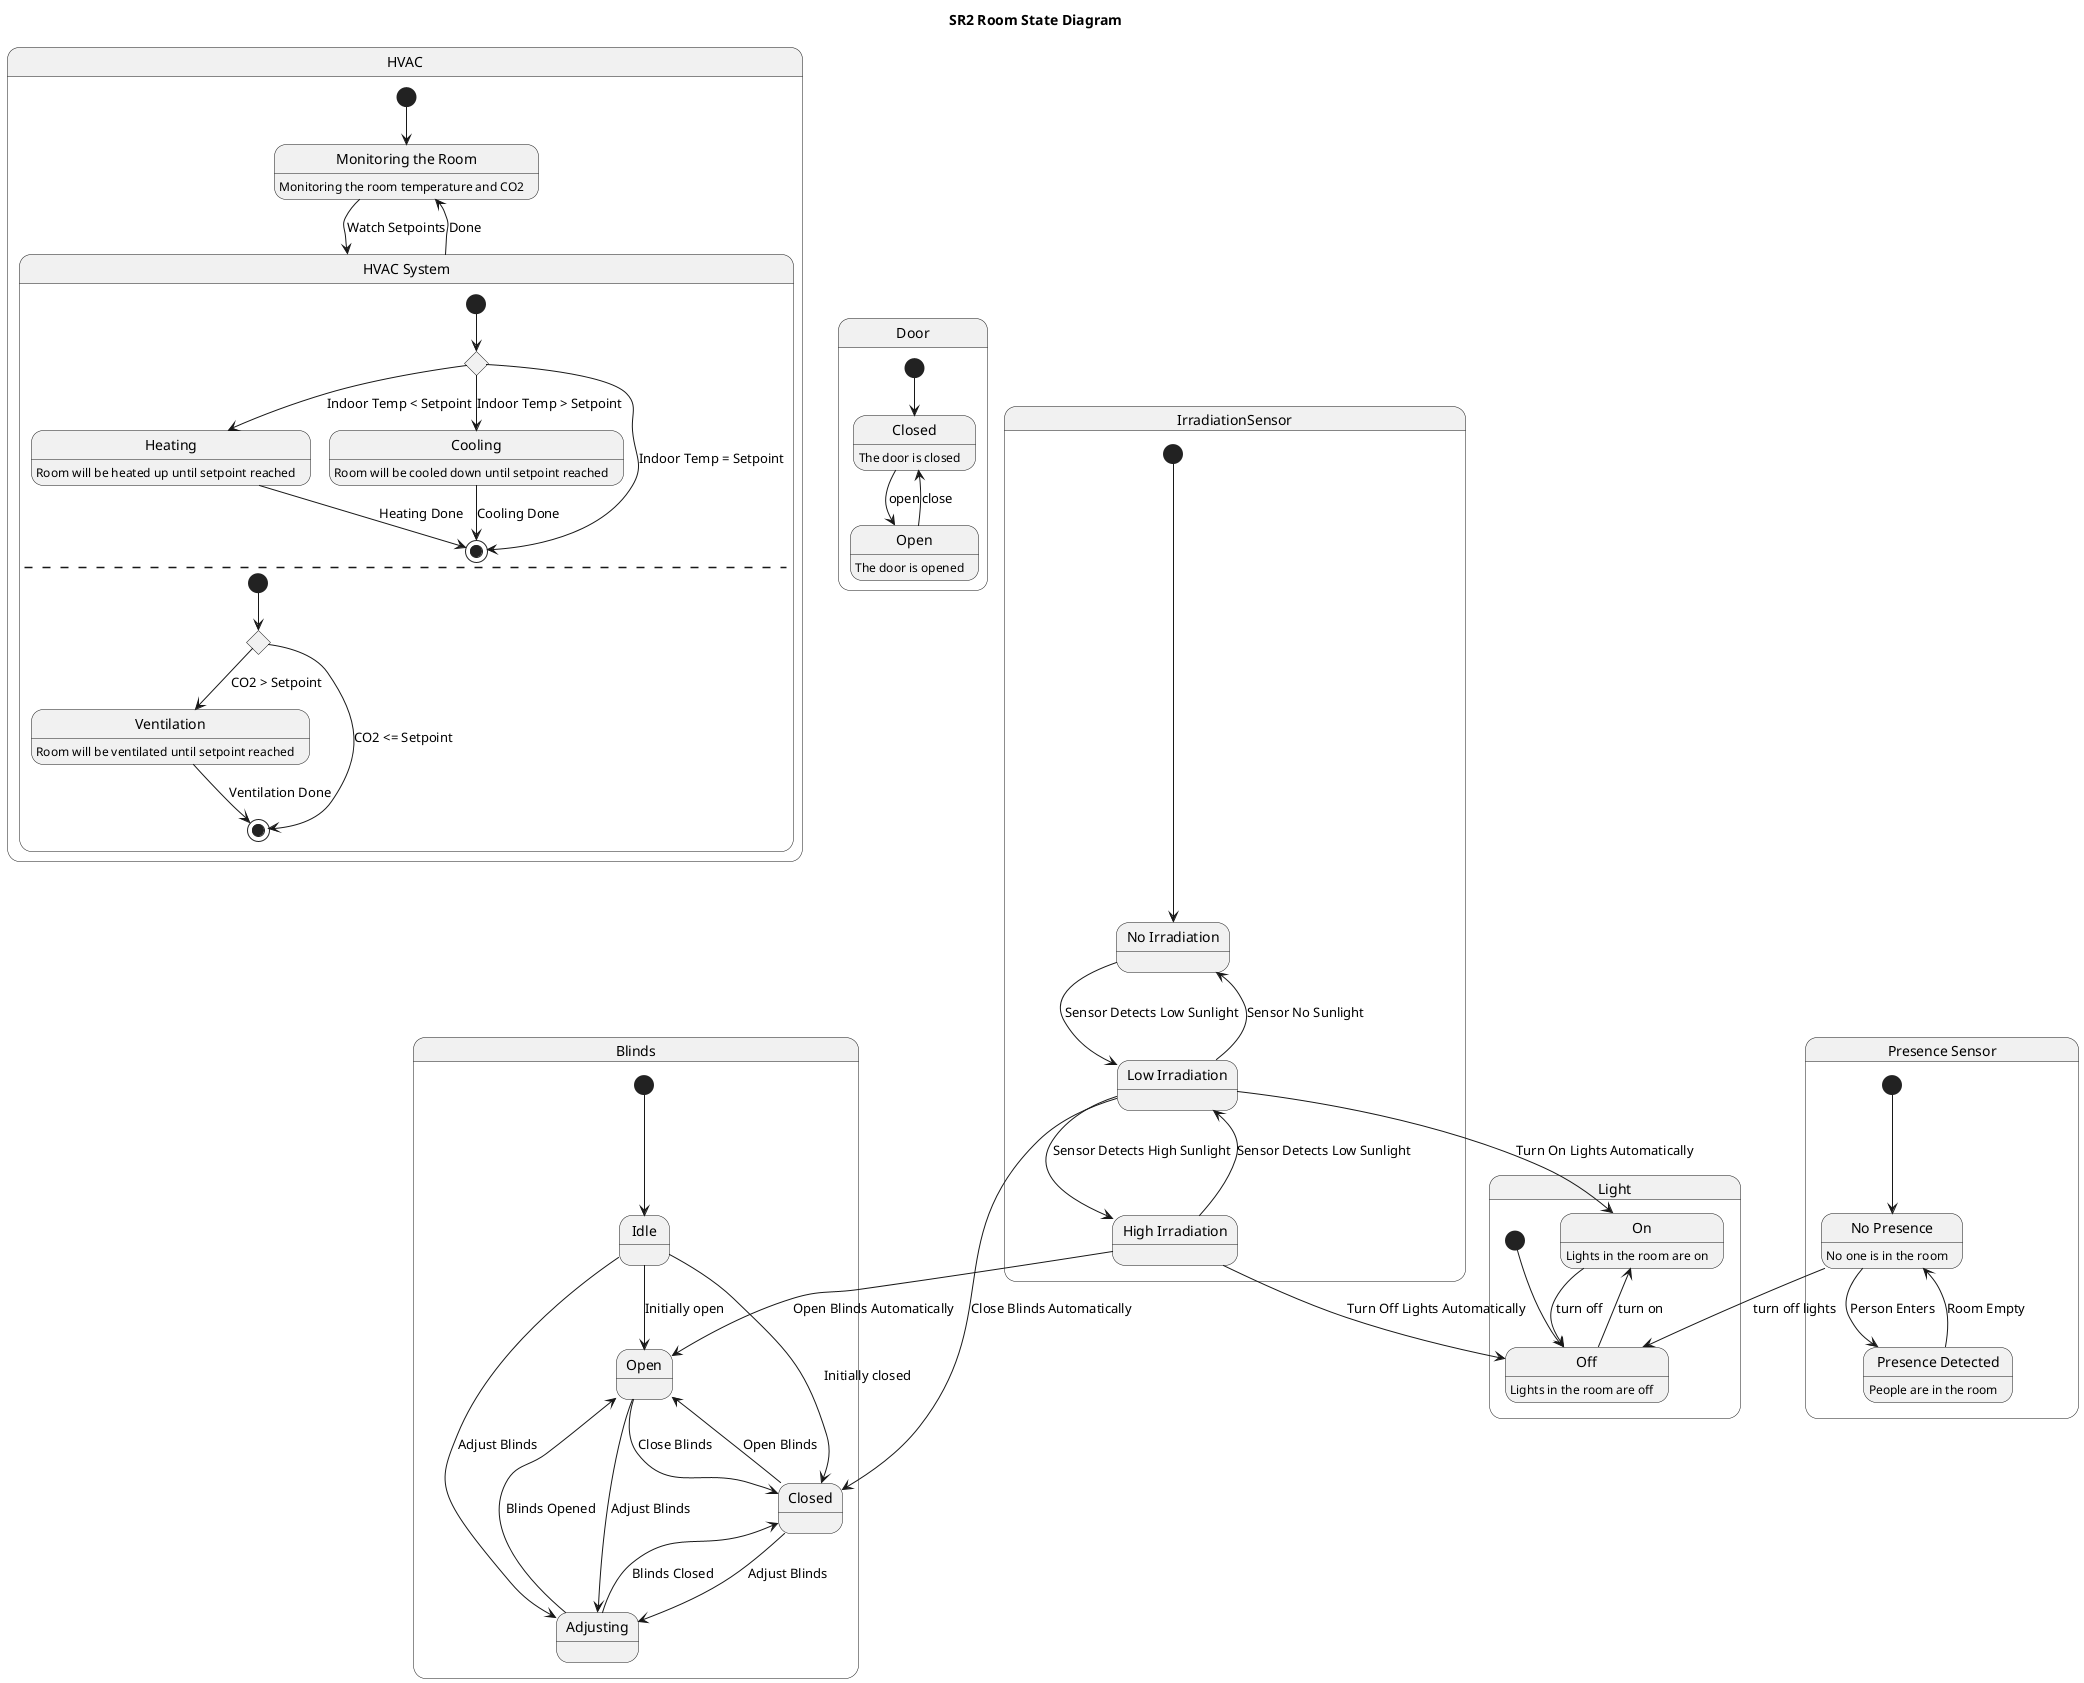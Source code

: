 @startuml
title SR2 Room State Diagram

state "Blinds" as blinds {
    state "Idle" as blinds_idle
    state "Open" as blinds_open
    state "Closed" as blinds_closed
    state "Adjusting" as blinds_adjusting

    [*] --> blinds_idle
    blinds_idle --> blinds_closed : Initially closed
    blinds_idle --> blinds_open : Initially open
    blinds_idle --> blinds_adjusting : Adjust Blinds

    blinds_closed --> blinds_open : Open Blinds
    blinds_open --> blinds_closed : Close Blinds
    blinds_open --> blinds_adjusting : Adjust Blinds
    blinds_closed --> blinds_adjusting : Adjust Blinds
    blinds_adjusting --> blinds_open : Blinds Opened
    blinds_adjusting --> blinds_closed : Blinds Closed
}

state "IrradiationSensor" as irradiation_sensor {
    state "No Irradiation" as no_irradiation
    state "Low Irradiation" as low_irradiation
    state "High Irradiation" as high_irradiation

    [*] --> no_irradiation
    no_irradiation --> low_irradiation : Sensor Detects Low Sunlight
    low_irradiation --> high_irradiation : Sensor Detects High Sunlight
    low_irradiation --> no_irradiation : Sensor No Sunlight
    high_irradiation --> low_irradiation : Sensor Detects Low Sunlight
}

irradiation_sensor.low_irradiation --> lights.light_on : Turn On Lights Automatically
irradiation_sensor.low_irradiation --> blinds.blinds_closed : Close Blinds Automatically
irradiation_sensor.high_irradiation --> lights.light_off : Turn Off Lights Automatically
irradiation_sensor.high_irradiation --> blinds.blinds_open : Open Blinds Automatically


state "Light" as lights {
    state "Off" as light_off: Lights in the room are off
    state "On" as light_on: Lights in the room are on

    light_off --> light_on : turn on
    light_on --> light_off : turn off

    [*] --> light_off
}

state "Presence Sensor" as presence {
    state "No Presence" as no_presence: No one is in the room
    state "Presence Detected" as presence_detected: People are in the room

    presence_detected --> no_presence : Room Empty
    no_presence --> presence_detected : Person Enters

    [*] --> no_presence
}

no_presence --> lights.light_off : turn off lights

state "HVAC" as hvac {
    state "Monitoring the Room" as monitoring: Monitoring the room temperature and CO2
    [*] --> monitoring
    monitoring --> temperature : Watch Setpoints

    state "HVAC System" as temperature {
        state temperature_value <<choice>>
        state "Heating" as heating: Room will be heated up until setpoint reached
        state "Cooling" as cooling: Room will be cooled down until setpoint reached

        [*] --> temperature_value
        temperature_value --> heating : Indoor Temp < Setpoint
        temperature_value --> cooling : Indoor Temp > Setpoint
        temperature_value --> [*] : Indoor Temp = Setpoint
        heating --> [*]: Heating Done
        cooling --> [*]: Cooling Done

        --

        state co2_value <<choice>>
        state "Ventilation" as ventilation: Room will be ventilated until setpoint reached
        [*] --> co2_value
        co2_value --> ventilation : CO2 > Setpoint
        co2_value --> [*] : CO2 <= Setpoint

        ventilation --> [*]: Ventilation Done
    }

    temperature --> monitoring : Done
}

state "Door" as door {
    state "Closed" as door_closed: The door is closed
    state "Open" as door_open: The door is opened

    door_closed --> door_open : open
    door_open --> door_closed : close

    [*] --> door_closed
}

@enduml
